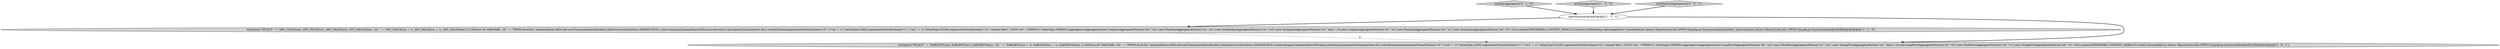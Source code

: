 digraph {
2 [style = filled, label = "testQuery(\"SELECT \" + \"ANY_VALUE(cnt), ANY_VALUE(m1), ANY_VALUE(m2), ANY_VALUE(dim1, 10), \" + \"ANY_VALUE(cnt + 1), ANY_VALUE(m1 + 1), ANY_VALUE(dim1 || CAST(cnt AS VARCHAR), 10) \" + \"FROM druid.foo\",ImmutableList.of(Druids.newTimeseriesQueryBuilder().dataSource(CalciteTests.DATASOURCE1).intervals(querySegmentSpec(Filtration.eternity())).granularity(Granularities.ALL).virtualColumns(expressionVirtualColumn(\"v0\",\"(\"cnt\" + 1)\",ValueType.LONG),expressionVirtualColumn(\"v1\",\"(\"m1\" + 1)\",ValueType.FLOAT),expressionVirtualColumn(\"v2\",\"concat(\"dim1\",CAST(\"cnt\", 'STRING'))\",ValueType.STRING)).aggregators(aggregators(new LongAnyAggregatorFactory(\"a0\",\"cnt\"),new FloatAnyAggregatorFactory(\"a1\",\"m1\"),new DoubleAnyAggregatorFactory(\"a2\",\"m2\"),new StringAnyAggregatorFactory(\"a3\",\"dim1\",10),new LongAnyAggregatorFactory(\"a4\",\"v0\"),new FloatAnyAggregatorFactory(\"a5\",\"v1\"),new StringAnyAggregatorFactory(\"a6\",\"v2\",10))).context(TIMESERIES_CONTEXT_DEFAULT).build()),NullHandling.sqlCompatible()? ImmutableList.of(new Object((((edu.fdu.CPPDG.tinypdg.pe.ExpressionInfo@a920f2): ImmutableList.of(new Object((((edu.fdu.CPPDG.tinypdg.pe.ExpressionInfo@a920ff))@@@4@@@['1', '1', '0']", fillcolor = lightgray, shape = ellipse image = "AAA0AAABBB1BBB"];
3 [style = filled, label = "testAnyAggregator['0', '1', '0']", fillcolor = lightgray, shape = diamond image = "AAA0AAABBB2BBB"];
4 [style = filled, label = "testQuery(\"SELECT \" + \"EARLIEST(cnt), EARLIEST(m1), EARLIEST(dim1, 10), \" + \"EARLIEST(cnt + 1), EARLIEST(m1 + 1), EARLIEST(dim1 || CAST(cnt AS VARCHAR), 10) \" + \"FROM druid.foo\",ImmutableList.of(Druids.newTimeseriesQueryBuilder().dataSource(CalciteTests.DATASOURCE1).intervals(querySegmentSpec(Filtration.eternity())).granularity(Granularities.ALL).virtualColumns(expressionVirtualColumn(\"v0\",\"(\"cnt\" + 1)\",ValueType.LONG),expressionVirtualColumn(\"v1\",\"(\"m1\" + 1)\",ValueType.FLOAT),expressionVirtualColumn(\"v2\",\"concat(\"dim1\",CAST(\"cnt\", 'STRING'))\",ValueType.STRING)).aggregators(aggregators(new LongFirstAggregatorFactory(\"a0\",\"cnt\"),new FloatFirstAggregatorFactory(\"a1\",\"m1\"),new StringFirstAggregatorFactory(\"a2\",\"dim1\",10),new LongFirstAggregatorFactory(\"a3\",\"v0\"),new FloatFirstAggregatorFactory(\"a4\",\"v1\"),new StringFirstAggregatorFactory(\"a5\",\"v2\",10))).context(TIMESERIES_CONTEXT_DEFAULT).build()),ImmutableList.of(new Object((((edu.fdu.CPPDG.tinypdg.pe.ExpressionInfo@a9216d))@@@4@@@['0', '0', '1']", fillcolor = lightgray, shape = ellipse image = "AAA0AAABBB3BBB"];
0 [style = filled, label = "testAnyAggregator['1', '0', '0']", fillcolor = lightgray, shape = diamond image = "AAA0AAABBB1BBB"];
5 [style = filled, label = "testEarliestAggregators['0', '0', '1']", fillcolor = lightgray, shape = diamond image = "AAA0AAABBB3BBB"];
1 [style = filled, label = "skipVectorize()@@@3@@@['1', '1', '1']", fillcolor = white, shape = ellipse image = "AAA0AAABBB1BBB"];
2->4 [style = dashed, label="0"];
1->2 [style = bold, label=""];
0->1 [style = bold, label=""];
3->1 [style = bold, label=""];
1->4 [style = bold, label=""];
5->1 [style = bold, label=""];
}
